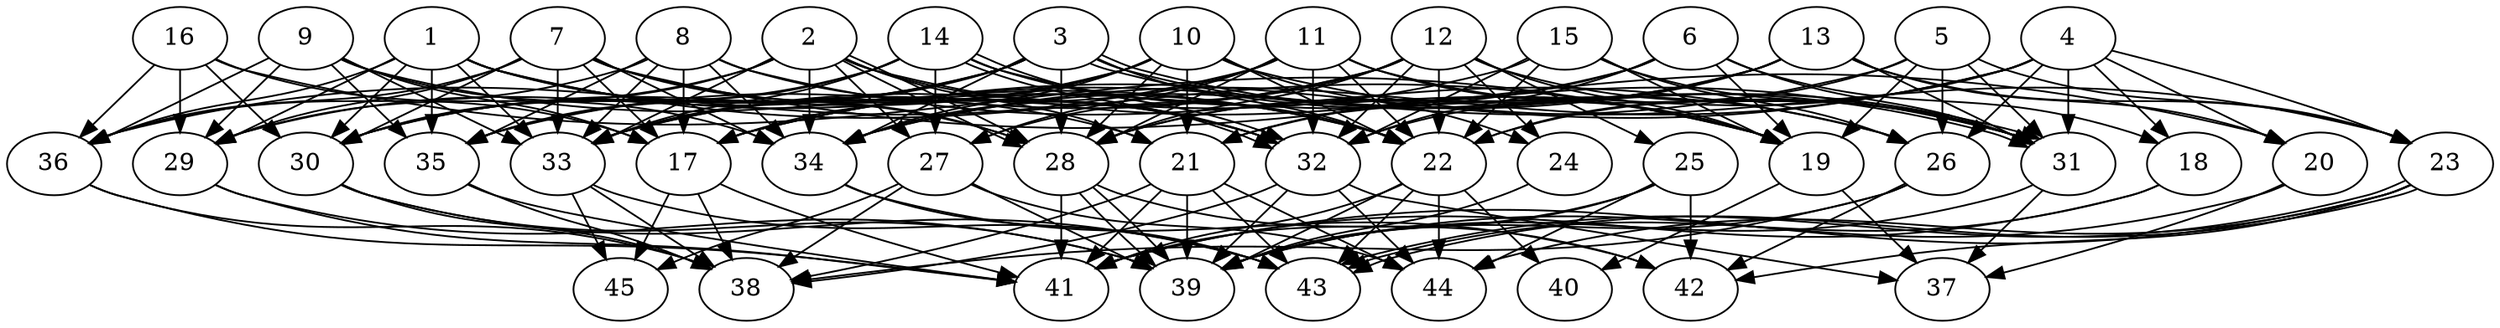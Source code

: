 // DAG (tier=3-complex, mode=data, n=45, ccr=0.547, fat=0.828, density=0.646, regular=0.397, jump=0.238, mindata=4194304, maxdata=33554432)
// DAG automatically generated by daggen at Sun Aug 24 16:33:35 2025
// /home/ermia/Project/Environments/daggen/bin/daggen --dot --ccr 0.547 --fat 0.828 --regular 0.397 --density 0.646 --jump 0.238 --mindata 4194304 --maxdata 33554432 -n 45 
digraph G {
  1 [size="19341927683629258899456", alpha="0.17", expect_size="9670963841814629449728"]
  1 -> 19 [size ="5764431602515968"]
  1 -> 21 [size ="5764431602515968"]
  1 -> 22 [size ="5764431602515968"]
  1 -> 28 [size ="5764431602515968"]
  1 -> 29 [size ="5764431602515968"]
  1 -> 30 [size ="5764431602515968"]
  1 -> 33 [size ="5764431602515968"]
  1 -> 35 [size ="5764431602515968"]
  1 -> 36 [size ="5764431602515968"]
  2 [size="122853208172073328", alpha="0.12", expect_size="61426604086036664"]
  2 -> 21 [size ="2448038152896512"]
  2 -> 27 [size ="2448038152896512"]
  2 -> 28 [size ="2448038152896512"]
  2 -> 28 [size ="2448038152896512"]
  2 -> 29 [size ="2448038152896512"]
  2 -> 30 [size ="2448038152896512"]
  2 -> 31 [size ="2448038152896512"]
  2 -> 32 [size ="2448038152896512"]
  2 -> 33 [size ="2448038152896512"]
  2 -> 34 [size ="2448038152896512"]
  3 [size="30573860595971088", alpha="0.05", expect_size="15286930297985544"]
  3 -> 22 [size ="2085393595891712"]
  3 -> 26 [size ="2085393595891712"]
  3 -> 28 [size ="2085393595891712"]
  3 -> 29 [size ="2085393595891712"]
  3 -> 30 [size ="2085393595891712"]
  3 -> 31 [size ="2085393595891712"]
  3 -> 31 [size ="2085393595891712"]
  3 -> 33 [size ="2085393595891712"]
  3 -> 34 [size ="2085393595891712"]
  3 -> 35 [size ="2085393595891712"]
  4 [size="415452058130044672", alpha="0.03", expect_size="207726029065022336"]
  4 -> 17 [size ="7320987880128512"]
  4 -> 18 [size ="7320987880128512"]
  4 -> 20 [size ="7320987880128512"]
  4 -> 21 [size ="7320987880128512"]
  4 -> 22 [size ="7320987880128512"]
  4 -> 23 [size ="7320987880128512"]
  4 -> 26 [size ="7320987880128512"]
  4 -> 31 [size ="7320987880128512"]
  4 -> 34 [size ="7320987880128512"]
  5 [size="19077599648753815552", alpha="0.09", expect_size="9538799824376907776"]
  5 -> 17 [size ="8550252080529408"]
  5 -> 19 [size ="8550252080529408"]
  5 -> 22 [size ="8550252080529408"]
  5 -> 23 [size ="8550252080529408"]
  5 -> 26 [size ="8550252080529408"]
  5 -> 31 [size ="8550252080529408"]
  6 [size="558044741215365312", alpha="0.04", expect_size="279022370607682656"]
  6 -> 17 [size ="227089760387072"]
  6 -> 18 [size ="227089760387072"]
  6 -> 19 [size ="227089760387072"]
  6 -> 28 [size ="227089760387072"]
  6 -> 31 [size ="227089760387072"]
  6 -> 32 [size ="227089760387072"]
  7 [size="457873501737177536", alpha="0.07", expect_size="228936750868588768"]
  7 -> 17 [size ="7828083763576832"]
  7 -> 20 [size ="7828083763576832"]
  7 -> 28 [size ="7828083763576832"]
  7 -> 29 [size ="7828083763576832"]
  7 -> 30 [size ="7828083763576832"]
  7 -> 32 [size ="7828083763576832"]
  7 -> 33 [size ="7828083763576832"]
  7 -> 34 [size ="7828083763576832"]
  7 -> 36 [size ="7828083763576832"]
  8 [size="1441163758541096448", alpha="0.19", expect_size="720581879270548224"]
  8 -> 17 [size ="706158264320000"]
  8 -> 26 [size ="706158264320000"]
  8 -> 32 [size ="706158264320000"]
  8 -> 33 [size ="706158264320000"]
  8 -> 34 [size ="706158264320000"]
  8 -> 35 [size ="706158264320000"]
  8 -> 36 [size ="706158264320000"]
  9 [size="7876704734687512576", alpha="0.20", expect_size="3938352367343756288"]
  9 -> 17 [size ="3158764106547200"]
  9 -> 22 [size ="3158764106547200"]
  9 -> 29 [size ="3158764106547200"]
  9 -> 33 [size ="3158764106547200"]
  9 -> 34 [size ="3158764106547200"]
  9 -> 35 [size ="3158764106547200"]
  9 -> 36 [size ="3158764106547200"]
  10 [size="144582410926475232", alpha="0.19", expect_size="72291205463237616"]
  10 -> 17 [size ="3110441622437888"]
  10 -> 21 [size ="3110441622437888"]
  10 -> 22 [size ="3110441622437888"]
  10 -> 23 [size ="3110441622437888"]
  10 -> 24 [size ="3110441622437888"]
  10 -> 28 [size ="3110441622437888"]
  10 -> 30 [size ="3110441622437888"]
  10 -> 33 [size ="3110441622437888"]
  10 -> 34 [size ="3110441622437888"]
  11 [size="261634777681813184", alpha="0.14", expect_size="130817388840906592"]
  11 -> 19 [size ="6210335484674048"]
  11 -> 22 [size ="6210335484674048"]
  11 -> 27 [size ="6210335484674048"]
  11 -> 28 [size ="6210335484674048"]
  11 -> 31 [size ="6210335484674048"]
  11 -> 32 [size ="6210335484674048"]
  11 -> 34 [size ="6210335484674048"]
  11 -> 36 [size ="6210335484674048"]
  12 [size="4319381386267144704", alpha="0.09", expect_size="2159690693133572352"]
  12 -> 19 [size ="2674895976660992"]
  12 -> 22 [size ="2674895976660992"]
  12 -> 24 [size ="2674895976660992"]
  12 -> 25 [size ="2674895976660992"]
  12 -> 27 [size ="2674895976660992"]
  12 -> 28 [size ="2674895976660992"]
  12 -> 31 [size ="2674895976660992"]
  12 -> 32 [size ="2674895976660992"]
  12 -> 33 [size ="2674895976660992"]
  12 -> 35 [size ="2674895976660992"]
  13 [size="24931279948131732", alpha="0.03", expect_size="12465639974065866"]
  13 -> 20 [size ="440804581572608"]
  13 -> 21 [size ="440804581572608"]
  13 -> 23 [size ="440804581572608"]
  13 -> 28 [size ="440804581572608"]
  13 -> 31 [size ="440804581572608"]
  13 -> 32 [size ="440804581572608"]
  13 -> 34 [size ="440804581572608"]
  14 [size="195624216372339040", alpha="0.13", expect_size="97812108186169520"]
  14 -> 19 [size ="4970935161454592"]
  14 -> 22 [size ="4970935161454592"]
  14 -> 27 [size ="4970935161454592"]
  14 -> 30 [size ="4970935161454592"]
  14 -> 32 [size ="4970935161454592"]
  14 -> 32 [size ="4970935161454592"]
  14 -> 33 [size ="4970935161454592"]
  14 -> 35 [size ="4970935161454592"]
  15 [size="105370716158803648", alpha="0.13", expect_size="52685358079401824"]
  15 -> 19 [size ="2518759948419072"]
  15 -> 22 [size ="2518759948419072"]
  15 -> 26 [size ="2518759948419072"]
  15 -> 31 [size ="2518759948419072"]
  15 -> 32 [size ="2518759948419072"]
  15 -> 33 [size ="2518759948419072"]
  16 [size="34375760147755908", alpha="0.16", expect_size="17187880073877954"]
  16 -> 17 [size ="1053394718425088"]
  16 -> 19 [size ="1053394718425088"]
  16 -> 29 [size ="1053394718425088"]
  16 -> 30 [size ="1053394718425088"]
  16 -> 36 [size ="1053394718425088"]
  17 [size="1170305080206302208", alpha="0.15", expect_size="585152540103151104"]
  17 -> 38 [size ="884770812723200"]
  17 -> 41 [size ="884770812723200"]
  17 -> 45 [size ="884770812723200"]
  18 [size="6946742398637814", alpha="0.17", expect_size="3473371199318907"]
  18 -> 41 [size ="258110832771072"]
  18 -> 43 [size ="258110832771072"]
  19 [size="461226751587209088", alpha="0.09", expect_size="230613375793604544"]
  19 -> 37 [size ="8193572939497472"]
  19 -> 40 [size ="8193572939497472"]
  20 [size="44723749888117848", alpha="0.09", expect_size="22361874944058924"]
  20 -> 37 [size ="1458974754865152"]
  20 -> 39 [size ="1458974754865152"]
  21 [size="60007028775333024", alpha="0.20", expect_size="30003514387666512"]
  21 -> 38 [size ="1184718544437248"]
  21 -> 39 [size ="1184718544437248"]
  21 -> 41 [size ="1184718544437248"]
  21 -> 43 [size ="1184718544437248"]
  21 -> 44 [size ="1184718544437248"]
  22 [size="89552772600201056", alpha="0.16", expect_size="44776386300100528"]
  22 -> 39 [size ="1486986430906368"]
  22 -> 40 [size ="1486986430906368"]
  22 -> 41 [size ="1486986430906368"]
  22 -> 43 [size ="1486986430906368"]
  22 -> 44 [size ="1486986430906368"]
  23 [size="7944525522009214418944", alpha="0.16", expect_size="3972262761004607209472"]
  23 -> 41 [size ="3185189656199168"]
  23 -> 42 [size ="3185189656199168"]
  23 -> 43 [size ="3185189656199168"]
  23 -> 43 [size ="3185189656199168"]
  23 -> 44 [size ="3185189656199168"]
  24 [size="88497116643716544", alpha="0.05", expect_size="44248558321858272"]
  24 -> 39 [size ="232710798835712"]
  25 [size="2339499794258793472", alpha="0.08", expect_size="1169749897129396736"]
  25 -> 39 [size ="1830742636101632"]
  25 -> 41 [size ="1830742636101632"]
  25 -> 42 [size ="1830742636101632"]
  25 -> 44 [size ="1830742636101632"]
  26 [size="211745934685496256", alpha="0.12", expect_size="105872967342748128"]
  26 -> 38 [size ="4593266196480000"]
  26 -> 39 [size ="4593266196480000"]
  26 -> 42 [size ="4593266196480000"]
  27 [size="8569481915765249024", alpha="0.17", expect_size="4284740957882624512"]
  27 -> 38 [size ="3240678863667200"]
  27 -> 39 [size ="3240678863667200"]
  27 -> 44 [size ="3240678863667200"]
  27 -> 45 [size ="3240678863667200"]
  28 [size="1363153023619299278848", alpha="0.10", expect_size="681576511809649639424"]
  28 -> 39 [size ="983527243907072"]
  28 -> 39 [size ="983527243907072"]
  28 -> 41 [size ="983527243907072"]
  28 -> 42 [size ="983527243907072"]
  29 [size="267396748346436320", alpha="0.00", expect_size="133698374173218160"]
  29 -> 39 [size ="4748449270464512"]
  29 -> 41 [size ="4748449270464512"]
  30 [size="20895840166686499012608", alpha="0.07", expect_size="10447920083343249506304"]
  30 -> 38 [size ="6069178054213632"]
  30 -> 39 [size ="6069178054213632"]
  30 -> 43 [size ="6069178054213632"]
  31 [size="14715750307190311747584", alpha="0.15", expect_size="7357875153595155873792"]
  31 -> 37 [size ="4804095076466688"]
  31 -> 39 [size ="4804095076466688"]
  32 [size="42521561149291688", alpha="0.12", expect_size="21260780574645844"]
  32 -> 37 [size ="918864263118848"]
  32 -> 38 [size ="918864263118848"]
  32 -> 39 [size ="918864263118848"]
  32 -> 44 [size ="918864263118848"]
  33 [size="11454928911549908", alpha="0.14", expect_size="5727464455774954"]
  33 -> 38 [size ="180681229467648"]
  33 -> 43 [size ="180681229467648"]
  33 -> 45 [size ="180681229467648"]
  34 [size="112242930675394480", alpha="0.04", expect_size="56121465337697240"]
  34 -> 42 [size ="4551746244313088"]
  34 -> 43 [size ="4551746244313088"]
  35 [size="652254033197100800", alpha="0.07", expect_size="326127016598550400"]
  35 -> 38 [size ="504881492262912"]
  35 -> 41 [size ="504881492262912"]
  36 [size="1679343196448591616", alpha="0.19", expect_size="839671598224295808"]
  36 -> 38 [size ="1266637395197952"]
  36 -> 41 [size ="1266637395197952"]
  37 [size="1189554378719035392", alpha="0.00", expect_size="594777189359517696"]
  38 [size="5856123867441605632", alpha="0.03", expect_size="2928061933720802816"]
  39 [size="36395374255951868592128", alpha="0.04", expect_size="18197687127975934296064"]
  40 [size="1520592467995816960", alpha="0.03", expect_size="760296233997908480"]
  41 [size="18062099940853112832", alpha="0.10", expect_size="9031049970426556416"]
  42 [size="448110186730207838208", alpha="0.05", expect_size="224055093365103919104"]
  43 [size="7845864638406197248000", alpha="0.16", expect_size="3922932319203098624000"]
  44 [size="701954455585828110336", alpha="0.08", expect_size="350977227792914055168"]
  45 [size="23326660424071221608448", alpha="0.05", expect_size="11663330212035610804224"]
}